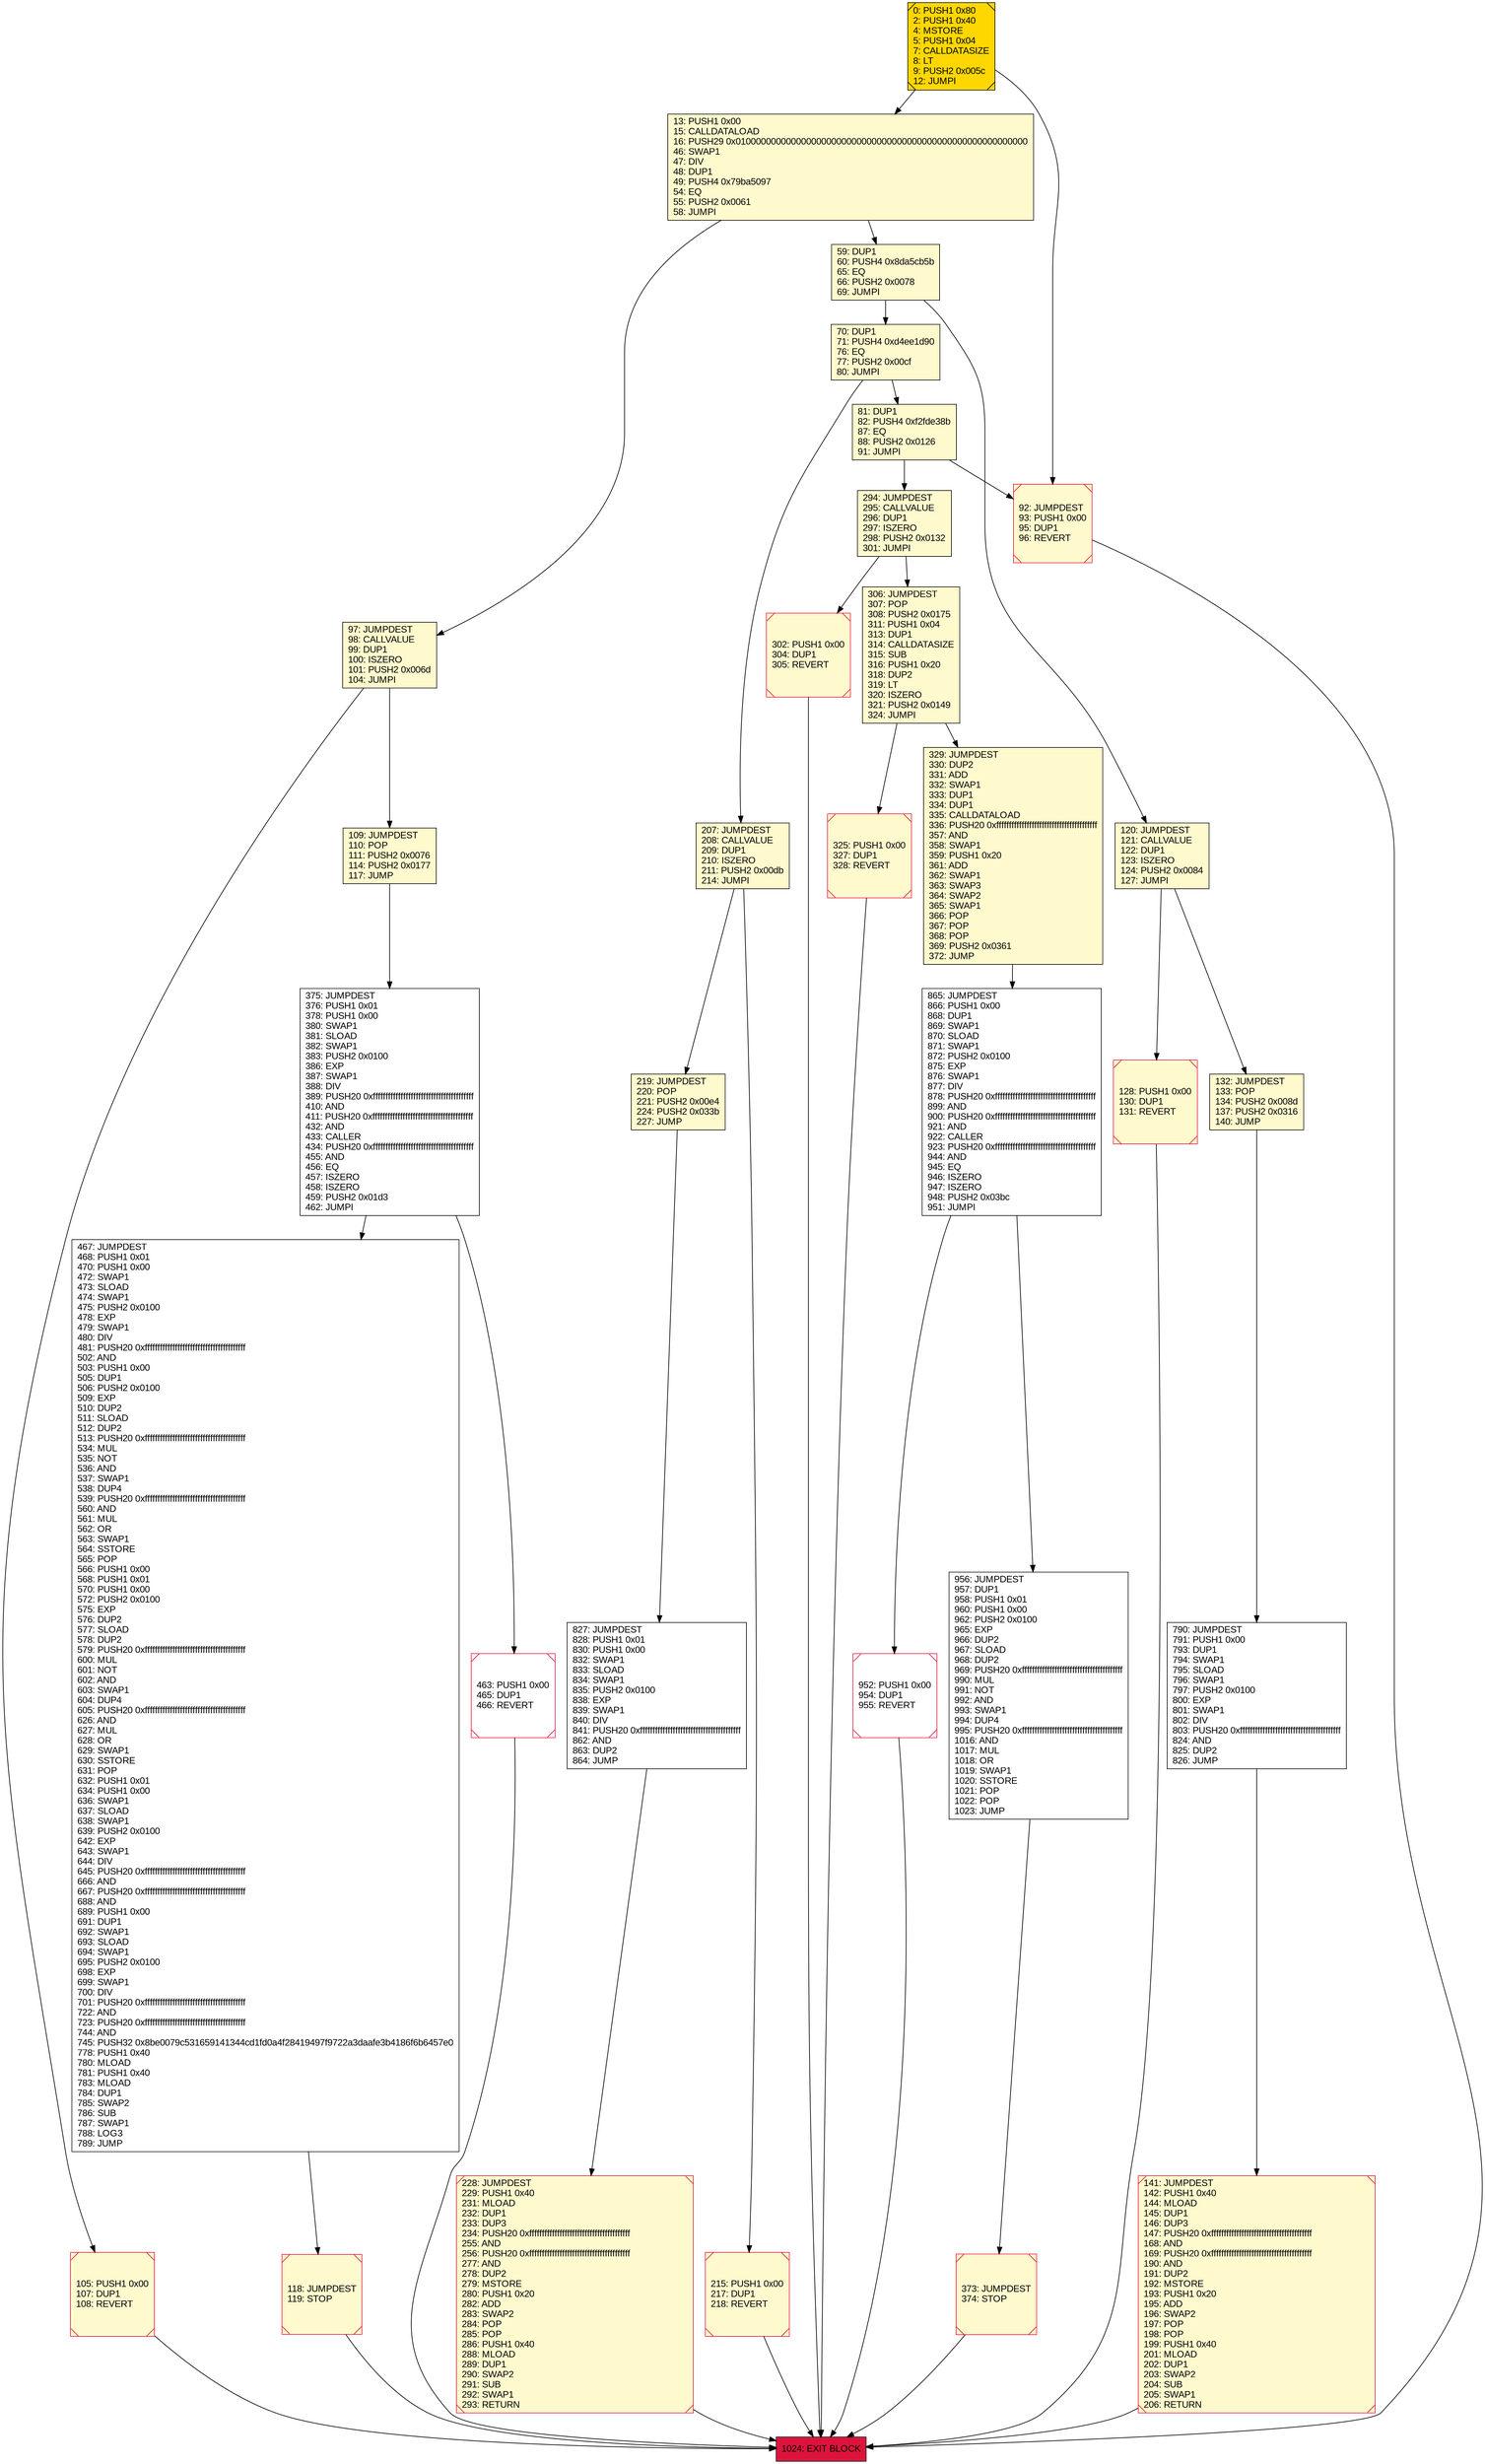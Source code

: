 digraph G {
bgcolor=transparent rankdir=UD;
node [shape=box style=filled color=black fillcolor=white fontname=arial fontcolor=black];
1024 [label="1024: EXIT BLOCK\l" fillcolor=crimson ];
13 [label="13: PUSH1 0x00\l15: CALLDATALOAD\l16: PUSH29 0x0100000000000000000000000000000000000000000000000000000000\l46: SWAP1\l47: DIV\l48: DUP1\l49: PUSH4 0x79ba5097\l54: EQ\l55: PUSH2 0x0061\l58: JUMPI\l" fillcolor=lemonchiffon ];
219 [label="219: JUMPDEST\l220: POP\l221: PUSH2 0x00e4\l224: PUSH2 0x033b\l227: JUMP\l" fillcolor=lemonchiffon ];
70 [label="70: DUP1\l71: PUSH4 0xd4ee1d90\l76: EQ\l77: PUSH2 0x00cf\l80: JUMPI\l" fillcolor=lemonchiffon ];
0 [label="0: PUSH1 0x80\l2: PUSH1 0x40\l4: MSTORE\l5: PUSH1 0x04\l7: CALLDATASIZE\l8: LT\l9: PUSH2 0x005c\l12: JUMPI\l" fillcolor=lemonchiffon shape=Msquare fillcolor=gold ];
105 [label="105: PUSH1 0x00\l107: DUP1\l108: REVERT\l" fillcolor=lemonchiffon shape=Msquare color=crimson ];
109 [label="109: JUMPDEST\l110: POP\l111: PUSH2 0x0076\l114: PUSH2 0x0177\l117: JUMP\l" fillcolor=lemonchiffon ];
375 [label="375: JUMPDEST\l376: PUSH1 0x01\l378: PUSH1 0x00\l380: SWAP1\l381: SLOAD\l382: SWAP1\l383: PUSH2 0x0100\l386: EXP\l387: SWAP1\l388: DIV\l389: PUSH20 0xffffffffffffffffffffffffffffffffffffffff\l410: AND\l411: PUSH20 0xffffffffffffffffffffffffffffffffffffffff\l432: AND\l433: CALLER\l434: PUSH20 0xffffffffffffffffffffffffffffffffffffffff\l455: AND\l456: EQ\l457: ISZERO\l458: ISZERO\l459: PUSH2 0x01d3\l462: JUMPI\l" ];
302 [label="302: PUSH1 0x00\l304: DUP1\l305: REVERT\l" fillcolor=lemonchiffon shape=Msquare color=crimson ];
294 [label="294: JUMPDEST\l295: CALLVALUE\l296: DUP1\l297: ISZERO\l298: PUSH2 0x0132\l301: JUMPI\l" fillcolor=lemonchiffon ];
92 [label="92: JUMPDEST\l93: PUSH1 0x00\l95: DUP1\l96: REVERT\l" fillcolor=lemonchiffon shape=Msquare color=crimson ];
97 [label="97: JUMPDEST\l98: CALLVALUE\l99: DUP1\l100: ISZERO\l101: PUSH2 0x006d\l104: JUMPI\l" fillcolor=lemonchiffon ];
952 [label="952: PUSH1 0x00\l954: DUP1\l955: REVERT\l" shape=Msquare color=crimson ];
132 [label="132: JUMPDEST\l133: POP\l134: PUSH2 0x008d\l137: PUSH2 0x0316\l140: JUMP\l" fillcolor=lemonchiffon ];
141 [label="141: JUMPDEST\l142: PUSH1 0x40\l144: MLOAD\l145: DUP1\l146: DUP3\l147: PUSH20 0xffffffffffffffffffffffffffffffffffffffff\l168: AND\l169: PUSH20 0xffffffffffffffffffffffffffffffffffffffff\l190: AND\l191: DUP2\l192: MSTORE\l193: PUSH1 0x20\l195: ADD\l196: SWAP2\l197: POP\l198: POP\l199: PUSH1 0x40\l201: MLOAD\l202: DUP1\l203: SWAP2\l204: SUB\l205: SWAP1\l206: RETURN\l" fillcolor=lemonchiffon shape=Msquare color=crimson ];
790 [label="790: JUMPDEST\l791: PUSH1 0x00\l793: DUP1\l794: SWAP1\l795: SLOAD\l796: SWAP1\l797: PUSH2 0x0100\l800: EXP\l801: SWAP1\l802: DIV\l803: PUSH20 0xffffffffffffffffffffffffffffffffffffffff\l824: AND\l825: DUP2\l826: JUMP\l" ];
128 [label="128: PUSH1 0x00\l130: DUP1\l131: REVERT\l" fillcolor=lemonchiffon shape=Msquare color=crimson ];
373 [label="373: JUMPDEST\l374: STOP\l" fillcolor=lemonchiffon shape=Msquare color=crimson ];
118 [label="118: JUMPDEST\l119: STOP\l" fillcolor=lemonchiffon shape=Msquare color=crimson ];
325 [label="325: PUSH1 0x00\l327: DUP1\l328: REVERT\l" fillcolor=lemonchiffon shape=Msquare color=crimson ];
827 [label="827: JUMPDEST\l828: PUSH1 0x01\l830: PUSH1 0x00\l832: SWAP1\l833: SLOAD\l834: SWAP1\l835: PUSH2 0x0100\l838: EXP\l839: SWAP1\l840: DIV\l841: PUSH20 0xffffffffffffffffffffffffffffffffffffffff\l862: AND\l863: DUP2\l864: JUMP\l" ];
329 [label="329: JUMPDEST\l330: DUP2\l331: ADD\l332: SWAP1\l333: DUP1\l334: DUP1\l335: CALLDATALOAD\l336: PUSH20 0xffffffffffffffffffffffffffffffffffffffff\l357: AND\l358: SWAP1\l359: PUSH1 0x20\l361: ADD\l362: SWAP1\l363: SWAP3\l364: SWAP2\l365: SWAP1\l366: POP\l367: POP\l368: POP\l369: PUSH2 0x0361\l372: JUMP\l" fillcolor=lemonchiffon ];
207 [label="207: JUMPDEST\l208: CALLVALUE\l209: DUP1\l210: ISZERO\l211: PUSH2 0x00db\l214: JUMPI\l" fillcolor=lemonchiffon ];
81 [label="81: DUP1\l82: PUSH4 0xf2fde38b\l87: EQ\l88: PUSH2 0x0126\l91: JUMPI\l" fillcolor=lemonchiffon ];
865 [label="865: JUMPDEST\l866: PUSH1 0x00\l868: DUP1\l869: SWAP1\l870: SLOAD\l871: SWAP1\l872: PUSH2 0x0100\l875: EXP\l876: SWAP1\l877: DIV\l878: PUSH20 0xffffffffffffffffffffffffffffffffffffffff\l899: AND\l900: PUSH20 0xffffffffffffffffffffffffffffffffffffffff\l921: AND\l922: CALLER\l923: PUSH20 0xffffffffffffffffffffffffffffffffffffffff\l944: AND\l945: EQ\l946: ISZERO\l947: ISZERO\l948: PUSH2 0x03bc\l951: JUMPI\l" ];
463 [label="463: PUSH1 0x00\l465: DUP1\l466: REVERT\l" shape=Msquare color=crimson ];
467 [label="467: JUMPDEST\l468: PUSH1 0x01\l470: PUSH1 0x00\l472: SWAP1\l473: SLOAD\l474: SWAP1\l475: PUSH2 0x0100\l478: EXP\l479: SWAP1\l480: DIV\l481: PUSH20 0xffffffffffffffffffffffffffffffffffffffff\l502: AND\l503: PUSH1 0x00\l505: DUP1\l506: PUSH2 0x0100\l509: EXP\l510: DUP2\l511: SLOAD\l512: DUP2\l513: PUSH20 0xffffffffffffffffffffffffffffffffffffffff\l534: MUL\l535: NOT\l536: AND\l537: SWAP1\l538: DUP4\l539: PUSH20 0xffffffffffffffffffffffffffffffffffffffff\l560: AND\l561: MUL\l562: OR\l563: SWAP1\l564: SSTORE\l565: POP\l566: PUSH1 0x00\l568: PUSH1 0x01\l570: PUSH1 0x00\l572: PUSH2 0x0100\l575: EXP\l576: DUP2\l577: SLOAD\l578: DUP2\l579: PUSH20 0xffffffffffffffffffffffffffffffffffffffff\l600: MUL\l601: NOT\l602: AND\l603: SWAP1\l604: DUP4\l605: PUSH20 0xffffffffffffffffffffffffffffffffffffffff\l626: AND\l627: MUL\l628: OR\l629: SWAP1\l630: SSTORE\l631: POP\l632: PUSH1 0x01\l634: PUSH1 0x00\l636: SWAP1\l637: SLOAD\l638: SWAP1\l639: PUSH2 0x0100\l642: EXP\l643: SWAP1\l644: DIV\l645: PUSH20 0xffffffffffffffffffffffffffffffffffffffff\l666: AND\l667: PUSH20 0xffffffffffffffffffffffffffffffffffffffff\l688: AND\l689: PUSH1 0x00\l691: DUP1\l692: SWAP1\l693: SLOAD\l694: SWAP1\l695: PUSH2 0x0100\l698: EXP\l699: SWAP1\l700: DIV\l701: PUSH20 0xffffffffffffffffffffffffffffffffffffffff\l722: AND\l723: PUSH20 0xffffffffffffffffffffffffffffffffffffffff\l744: AND\l745: PUSH32 0x8be0079c531659141344cd1fd0a4f28419497f9722a3daafe3b4186f6b6457e0\l778: PUSH1 0x40\l780: MLOAD\l781: PUSH1 0x40\l783: MLOAD\l784: DUP1\l785: SWAP2\l786: SUB\l787: SWAP1\l788: LOG3\l789: JUMP\l" ];
120 [label="120: JUMPDEST\l121: CALLVALUE\l122: DUP1\l123: ISZERO\l124: PUSH2 0x0084\l127: JUMPI\l" fillcolor=lemonchiffon ];
215 [label="215: PUSH1 0x00\l217: DUP1\l218: REVERT\l" fillcolor=lemonchiffon shape=Msquare color=crimson ];
228 [label="228: JUMPDEST\l229: PUSH1 0x40\l231: MLOAD\l232: DUP1\l233: DUP3\l234: PUSH20 0xffffffffffffffffffffffffffffffffffffffff\l255: AND\l256: PUSH20 0xffffffffffffffffffffffffffffffffffffffff\l277: AND\l278: DUP2\l279: MSTORE\l280: PUSH1 0x20\l282: ADD\l283: SWAP2\l284: POP\l285: POP\l286: PUSH1 0x40\l288: MLOAD\l289: DUP1\l290: SWAP2\l291: SUB\l292: SWAP1\l293: RETURN\l" fillcolor=lemonchiffon shape=Msquare color=crimson ];
956 [label="956: JUMPDEST\l957: DUP1\l958: PUSH1 0x01\l960: PUSH1 0x00\l962: PUSH2 0x0100\l965: EXP\l966: DUP2\l967: SLOAD\l968: DUP2\l969: PUSH20 0xffffffffffffffffffffffffffffffffffffffff\l990: MUL\l991: NOT\l992: AND\l993: SWAP1\l994: DUP4\l995: PUSH20 0xffffffffffffffffffffffffffffffffffffffff\l1016: AND\l1017: MUL\l1018: OR\l1019: SWAP1\l1020: SSTORE\l1021: POP\l1022: POP\l1023: JUMP\l" ];
59 [label="59: DUP1\l60: PUSH4 0x8da5cb5b\l65: EQ\l66: PUSH2 0x0078\l69: JUMPI\l" fillcolor=lemonchiffon ];
306 [label="306: JUMPDEST\l307: POP\l308: PUSH2 0x0175\l311: PUSH1 0x04\l313: DUP1\l314: CALLDATASIZE\l315: SUB\l316: PUSH1 0x20\l318: DUP2\l319: LT\l320: ISZERO\l321: PUSH2 0x0149\l324: JUMPI\l" fillcolor=lemonchiffon ];
109 -> 375;
59 -> 120;
105 -> 1024;
329 -> 865;
0 -> 13;
302 -> 1024;
97 -> 109;
827 -> 228;
0 -> 92;
97 -> 105;
467 -> 118;
120 -> 128;
294 -> 302;
865 -> 956;
306 -> 329;
956 -> 373;
92 -> 1024;
952 -> 1024;
306 -> 325;
13 -> 97;
141 -> 1024;
207 -> 215;
128 -> 1024;
373 -> 1024;
118 -> 1024;
219 -> 827;
325 -> 1024;
375 -> 463;
294 -> 306;
70 -> 81;
120 -> 132;
207 -> 219;
70 -> 207;
463 -> 1024;
81 -> 294;
81 -> 92;
215 -> 1024;
228 -> 1024;
865 -> 952;
13 -> 59;
375 -> 467;
59 -> 70;
132 -> 790;
790 -> 141;
}